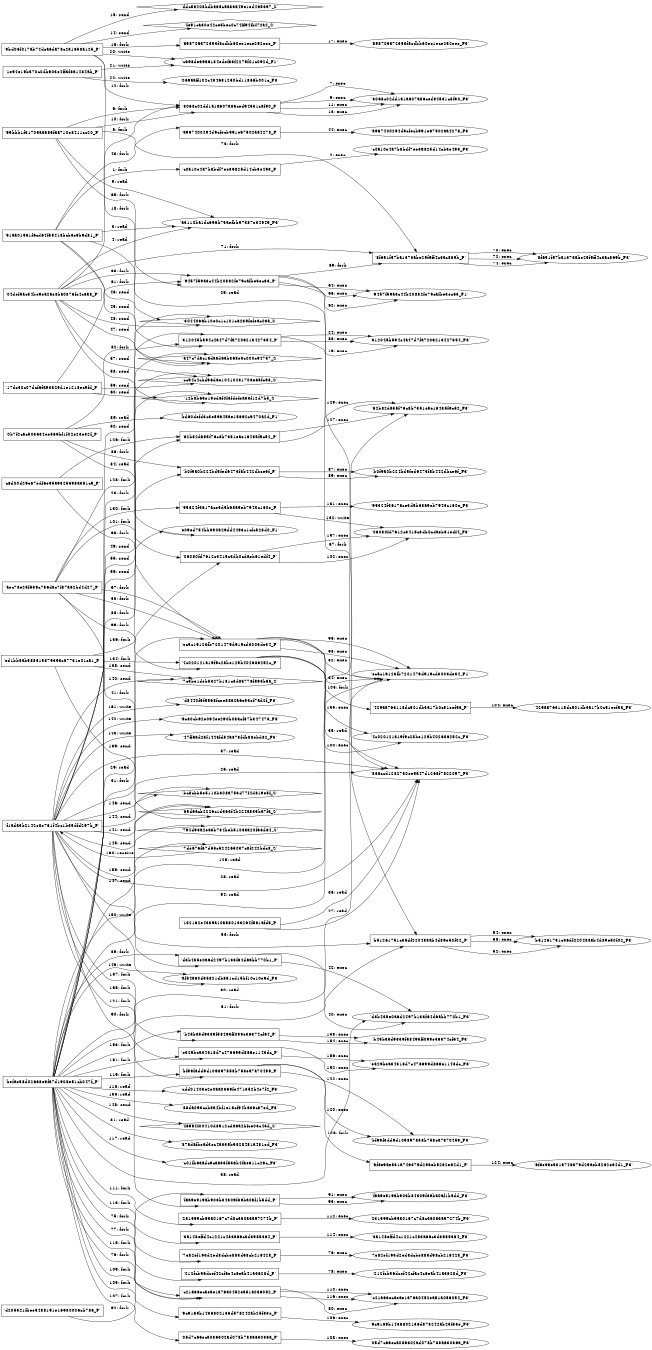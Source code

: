 digraph "D:\Learning\Paper\apt\基于CTI的攻击预警\Dataset\攻击图\ASGfromALLCTI\Microsoft Patch Tuesday - October 2017.dot" {
rankdir="LR"
size="9"
fixedsize="false"
splines="true"
nodesep=0.3
ranksep=0
fontsize=10
overlap="scalexy"
engine= "neato"
	"'91aa01561f6cd64f55418bcbac9b9d81_P'" [node_type=Process shape=box]
	"'c0a10e4a7b8bdf7ee39825d14cb3e493_P'" [node_type=Process shape=box]
	"'91aa01561f6cd64f55418bcbac9b9d81_P'" -> "'c0a10e4a7b8bdf7ee39825d14cb3e493_P'" [label="1: fork"]
	"'c0a10e4a7b8bdf7ee39825d14cb3e493_P'" [node_type=Process shape=box]
	"'c0a10e4a7b8bdf7ee39825d14cb3e493_F3'" [node_type=File shape=ellipse]
	"'c0a10e4a7b8bdf7ee39825d14cb3e493_P'" -> "'c0a10e4a7b8bdf7ee39825d14cb3e493_F3'" [label="2: exec"]
	"'a3110ba1dc696b75aefbb97387e34949_F3'" [node_type=file shape=ellipse]
	"'91aa01561f6cd64f55418bcbac9b9d81_P'" [node_type=Process shape=box]
	"'91aa01561f6cd64f55418bcbac9b9d81_P'" -> "'a3110ba1dc696b75aefbb97387e34949_F3'" [label="3: read"]
	"'a3110ba1dc696b75aefbb97387e34949_F3'" [node_type=file shape=ellipse]
	"'04def5ac34be9ea2ae8ba0876fc4c6a8_P'" [node_type=Process shape=box]
	"'04def5ac34be9ea2ae8ba0876fc4c6a8_P'" -> "'a3110ba1dc696b75aefbb97387e34949_F3'" [label="4: read"]
	"'a3110ba1dc696b75aefbb97387e34949_F3'" [node_type=file shape=ellipse]
	"'99bbb1f31705aa985faa710e8411cc20_P'" [node_type=Process shape=box]
	"'99bbb1f31705aa985faa710e8411cc20_P'" -> "'a3110ba1dc696b75aefbb97387e34949_F3'" [label="5: read"]
	"'99bbb1f31705aa985faa710e8411cc20_P'" [node_type=Process shape=box]
	"'3068c02dd1a1a607a86ced94531c8f90_P'" [node_type=Process shape=box]
	"'99bbb1f31705aa985faa710e8411cc20_P'" -> "'3068c02dd1a1a607a86ced94531c8f90_P'" [label="6: fork"]
	"'3068c02dd1a1a607a86ced94531c8f90_P'" [node_type=Process shape=box]
	"'3068c02dd1a1a607a86ced94531c8f90_F3'" [node_type=File shape=ellipse]
	"'3068c02dd1a1a607a86ced94531c8f90_P'" -> "'3068c02dd1a1a607a86ced94531c8f90_F3'" [label="7: exec"]
	"'04def5ac34be9ea2ae8ba0876fc4c6a8_P'" [node_type=Process shape=box]
	"'3068c02dd1a1a607a86ced94531c8f90_P'" [node_type=Process shape=box]
	"'04def5ac34be9ea2ae8ba0876fc4c6a8_P'" -> "'3068c02dd1a1a607a86ced94531c8f90_P'" [label="8: fork"]
	"'3068c02dd1a1a607a86ced94531c8f90_P'" [node_type=Process shape=box]
	"'3068c02dd1a1a607a86ced94531c8f90_F3'" [node_type=File shape=ellipse]
	"'3068c02dd1a1a607a86ced94531c8f90_P'" -> "'3068c02dd1a1a607a86ced94531c8f90_F3'" [label="9: exec"]
	"'99bbb1f31705aa985faa710e8411cc20_P'" [node_type=Process shape=box]
	"'3068c02dd1a1a607a86ced94531c8f90_P'" [node_type=Process shape=box]
	"'99bbb1f31705aa985faa710e8411cc20_P'" -> "'3068c02dd1a1a607a86ced94531c8f90_P'" [label="10: fork"]
	"'3068c02dd1a1a607a86ced94531c8f90_P'" [node_type=Process shape=box]
	"'3068c02dd1a1a607a86ced94531c8f90_F3'" [node_type=File shape=ellipse]
	"'3068c02dd1a1a607a86ced94531c8f90_P'" -> "'3068c02dd1a1a607a86ced94531c8f90_F3'" [label="11: exec"]
	"'9bd06f017ab74dca6da78c231658a125_P'" [node_type=Process shape=box]
	"'3068c02dd1a1a607a86ced94531c8f90_P'" [node_type=Process shape=box]
	"'9bd06f017ab74dca6da78c231658a125_P'" -> "'3068c02dd1a1a607a86ced94531c8f90_P'" [label="12: fork"]
	"'3068c02dd1a1a607a86ced94531c8f90_P'" [node_type=Process shape=box]
	"'3068c02dd1a1a607a86ced94531c8f90_F3'" [node_type=File shape=ellipse]
	"'3068c02dd1a1a607a86ced94531c8f90_P'" -> "'3068c02dd1a1a607a86ced94531c8f90_F3'" [label="13: exec"]
	"'fe91ca30e42ce5bec0c74ff94fbf72a2_S'" [node_type=Socket shape=diamond]
	"'9bd06f017ab74dca6da78c231658a125_P'" [node_type=Process shape=box]
	"'9bd06f017ab74dca6da78c231658a125_P'" -> "'fe91ca30e42ce5bec0c74ff94fbf72a2_S'" [label="14: send"]
	"'ddc5a408bdba65c5a83a49e1ed465397_S'" [node_type=Socket shape=diamond]
	"'9bd06f017ab74dca6da78c231658a125_P'" [node_type=Process shape=box]
	"'9bd06f017ab74dca6da78c231658a125_P'" -> "'ddc5a408bdba65c5a83a49e1ed465397_S'" [label="15: send"]
	"'9bd06f017ab74dca6da78c231658a125_P'" [node_type=Process shape=box]
	"'a98706a72353f8cdbb60ee1ece252eee_P'" [node_type=Process shape=box]
	"'9bd06f017ab74dca6da78c231658a125_P'" -> "'a98706a72353f8cdbb60ee1ece252eee_P'" [label="16: fork"]
	"'a98706a72353f8cdbb60ee1ece252eee_P'" [node_type=Process shape=box]
	"'a98706a72353f8cdbb60ee1ece252eee_F3'" [node_type=File shape=ellipse]
	"'a98706a72353f8cdbb60ee1ece252eee_P'" -> "'a98706a72353f8cdbb60ee1ece252eee_F3'" [label="17: exec"]
	"'9bd06f017ab74dca6da78c231658a125_P'" [node_type=Process shape=box]
	"'312045b594c4a47d7fa7206213427354_P'" [node_type=Process shape=box]
	"'9bd06f017ab74dca6da78c231658a125_P'" -> "'312045b594c4a47d7fa7206213427354_P'" [label="18: fork"]
	"'312045b594c4a47d7fa7206213427354_P'" [node_type=Process shape=box]
	"'312045b594c4a47d7fa7206213427354_F3'" [node_type=File shape=ellipse]
	"'312045b594c4a47d7fa7206213427354_P'" -> "'312045b594c4a47d7fa7206213427354_F3'" [label="19: exec"]
	"'c698de69a6184edefa3f2279f01c092d_F1'" [node_type=file shape=ellipse]
	"'9bd06f017ab74dca6da78c231658a125_P'" [node_type=Process shape=box]
	"'9bd06f017ab74dca6da78c231658a125_P'" -> "'c698de69a6184edefa3f2279f01c092d_F1'" [label="20: write"]
	"'c698de69a6184edefa3f2279f01c092d_F1'" [node_type=file shape=ellipse]
	"'1e94e19b570c0db603e4ff3f8a1484ab_P'" [node_type=Process shape=box]
	"'1e94e19b570c0db603e4ff3f8a1484ab_P'" -> "'c698de69a6184edefa3f2279f01c092d_F1'" [label="21: write"]
	"'069aaff102c434681250bd11866b001c_F3'" [node_type=file shape=ellipse]
	"'1e94e19b570c0db603e4ff3f8a1484ab_P'" [node_type=Process shape=box]
	"'1e94e19b570c0db603e4ff3f8a1484ab_P'" -> "'069aaff102c434681250bd11866b001c_F3'" [label="22: write"]
	"'befae58d02668e9fa7d1908e51cb047f_P'" [node_type=Process shape=box]
	"'312045b594c4a47d7fa7206213427354_P'" [node_type=Process shape=box]
	"'befae58d02668e9fa7d1908e51cb047f_P'" -> "'312045b594c4a47d7fa7206213427354_P'" [label="23: fork"]
	"'312045b594c4a47d7fa7206213427354_P'" [node_type=Process shape=box]
	"'312045b594c4a47d7fa7206213427354_F3'" [node_type=File shape=ellipse]
	"'312045b594c4a47d7fa7206213427354_P'" -> "'312045b594c4a47d7fa7206213427354_F3'" [label="24: exec"]
	"'836ccd1282730ee9a47d1268f7822097_F3'" [node_type=file shape=ellipse]
	"'91aa01561f6cd64f55418bcbac9b9d81_P'" [node_type=Process shape=box]
	"'91aa01561f6cd64f55418bcbac9b9d81_P'" -> "'836ccd1282730ee9a47d1268f7822097_F3'" [label="25: read"]
	"'836ccd1282730ee9a47d1268f7822097_F3'" [node_type=file shape=ellipse]
	"'f1ada3b2142e8e761f4bc1b35dfd297b_P'" [node_type=Process shape=box]
	"'f1ada3b2142e8e761f4bc1b35dfd297b_P'" -> "'836ccd1282730ee9a47d1268f7822097_F3'" [label="26: read"]
	"'836ccd1282730ee9a47d1268f7822097_F3'" [node_type=file shape=ellipse]
	"'132162e4339a10a580133264f5a1afd5_P'" [node_type=Process shape=box]
	"'132162e4339a10a580133264f5a1afd5_P'" -> "'836ccd1282730ee9a47d1268f7822097_F3'" [label="27: read"]
	"'836ccd1282730ee9a47d1268f7822097_F3'" [node_type=file shape=ellipse]
	"'f1ada3b2142e8e761f4bc1b35dfd297b_P'" [node_type=Process shape=box]
	"'f1ada3b2142e8e761f4bc1b35dfd297b_P'" -> "'836ccd1282730ee9a47d1268f7822097_F3'" [label="28: read"]
	"'e09ed754bb890529dd4493c1cfc528d0_F1'" [node_type=file shape=ellipse]
	"'befae58d02668e9fa7d1908e51cb047f_P'" [node_type=Process shape=box]
	"'befae58d02668e9fa7d1908e51cb047f_P'" -> "'e09ed754bb890529dd4493c1cfc528d0_F1'" [label="29: read"]
	"'ec5c19123fb7201479d919cd3003de34_F1'" [node_type=file shape=ellipse]
	"'befae58d02668e9fa7d1908e51cb047f_P'" [node_type=Process shape=box]
	"'befae58d02668e9fa7d1908e51cb047f_P'" -> "'ec5c19123fb7201479d919cd3003de34_F1'" [label="30: read"]
	"'befae58d02668e9fa7d1908e51cb047f_P'" [node_type=Process shape=box]
	"'ec5c19123fb7201479d919cd3003de34_P'" [node_type=Process shape=box]
	"'befae58d02668e9fa7d1908e51cb047f_P'" -> "'ec5c19123fb7201479d919cd3003de34_P'" [label="31: fork"]
	"'ec5c19123fb7201479d919cd3003de34_P'" [node_type=Process shape=box]
	"'ec5c19123fb7201479d919cd3003de34_F1'" [node_type=File shape=ellipse]
	"'ec5c19123fb7201479d919cd3003de34_P'" -> "'ec5c19123fb7201479d919cd3003de34_F1'" [label="32: exec"]
	"'aec78e25f539c756dac7f87a62bd4d27_P'" [node_type=Process shape=box]
	"'ec5c19123fb7201479d919cd3003de34_P'" [node_type=Process shape=box]
	"'aec78e25f539c756dac7f87a62bd4d27_P'" -> "'ec5c19123fb7201479d919cd3003de34_P'" [label="33: fork"]
	"'ec5c19123fb7201479d919cd3003de34_P'" [node_type=Process shape=box]
	"'ec5c19123fb7201479d919cd3003de34_F1'" [node_type=File shape=ellipse]
	"'ec5c19123fb7201479d919cd3003de34_P'" -> "'ec5c19123fb7201479d919cd3003de34_F1'" [label="34: exec"]
	"'836ccd1282730ee9a47d1268f7822097_F3'" [node_type=file shape=ellipse]
	"'ec5c19123fb7201479d919cd3003de34_P'" [node_type=Process shape=box]
	"'ec5c19123fb7201479d919cd3003de34_P'" -> "'836ccd1282730ee9a47d1268f7822097_F3'" [label="35: read"]
	"'836ccd1282730ee9a47d1268f7822097_F3'" [node_type=file shape=ellipse]
	"'132162e4339a10a580133264f5a1afd5_P'" [node_type=Process shape=box]
	"'132162e4339a10a580133264f5a1afd5_P'" -> "'836ccd1282730ee9a47d1268f7822097_F3'" [label="36: read"]
	"'836ccd1282730ee9a47d1268f7822097_F3'" [node_type=file shape=ellipse]
	"'f1ada3b2142e8e761f4bc1b35dfd297b_P'" [node_type=Process shape=box]
	"'f1ada3b2142e8e761f4bc1b35dfd297b_P'" -> "'836ccd1282730ee9a47d1268f7822097_F3'" [label="37: read"]
	"'d3b435e0a6d2497b133f64d6abb770b1_F3'" [node_type=file shape=ellipse]
	"'befae58d02668e9fa7d1908e51cb047f_P'" [node_type=Process shape=box]
	"'befae58d02668e9fa7d1908e51cb047f_P'" -> "'d3b435e0a6d2497b133f64d6abb770b1_F3'" [label="38: read"]
	"'befae58d02668e9fa7d1908e51cb047f_P'" [node_type=Process shape=box]
	"'d3b435e0a6d2497b133f64d6abb770b1_P'" [node_type=Process shape=box]
	"'befae58d02668e9fa7d1908e51cb047f_P'" -> "'d3b435e0a6d2497b133f64d6abb770b1_P'" [label="39: fork"]
	"'d3b435e0a6d2497b133f64d6abb770b1_P'" [node_type=Process shape=box]
	"'d3b435e0a6d2497b133f64d6abb770b1_F3'" [node_type=File shape=ellipse]
	"'d3b435e0a6d2497b133f64d6abb770b1_P'" -> "'d3b435e0a6d2497b133f64d6abb770b1_F3'" [label="40: exec"]
	"'aec78e25f539c756dac7f87a62bd4d27_P'" [node_type=Process shape=box]
	"'d3b435e0a6d2497b133f64d6abb770b1_P'" [node_type=Process shape=box]
	"'aec78e25f539c756dac7f87a62bd4d27_P'" -> "'d3b435e0a6d2497b133f64d6abb770b1_P'" [label="41: fork"]
	"'d3b435e0a6d2497b133f64d6abb770b1_P'" [node_type=Process shape=box]
	"'d3b435e0a6d2497b133f64d6abb770b1_F3'" [node_type=File shape=ellipse]
	"'d3b435e0a6d2497b133f64d6abb770b1_P'" -> "'d3b435e0a6d2497b133f64d6abb770b1_F3'" [label="42: exec"]
	"'91aa01561f6cd64f55418bcbac9b9d81_P'" [node_type=Process shape=box]
	"'a967400294d9cfecb991e67502aa4278_P'" [node_type=Process shape=box]
	"'91aa01561f6cd64f55418bcbac9b9d81_P'" -> "'a967400294d9cfecb991e67502aa4278_P'" [label="43: fork"]
	"'a967400294d9cfecb991e67502aa4278_P'" [node_type=Process shape=box]
	"'a967400294d9cfecb991e67502aa4278_F3'" [node_type=File shape=ellipse]
	"'a967400294d9cfecb991e67502aa4278_P'" -> "'a967400294d9cfecb991e67502aa4278_F3'" [label="44: exec"]
	"'a47c7dac1adaad6ab868e3c000c94737_S'" [node_type=Socket shape=diamond]
	"'91aa01561f6cd64f55418bcbac9b9d81_P'" [node_type=Process shape=box]
	"'91aa01561f6cd64f55418bcbac9b9d81_P'" -> "'a47c7dac1adaad6ab868e3c000c94737_S'" [label="45: send"]
	"'3044066b10e0c1c101c6239fefeac03a_S'" [node_type=Socket shape=diamond]
	"'91aa01561f6cd64f55418bcbac9b9d81_P'" [node_type=Process shape=box]
	"'91aa01561f6cd64f55418bcbac9b9d81_P'" -> "'3044066b10e0c1c101c6239fefeac03a_S'" [label="46: send"]
	"'a47c7dac1adaad6ab868e3c000c94737_S'" [node_type=Socket shape=diamond]
	"'04def5ac34be9ea2ae8ba0876fc4c6a8_P'" [node_type=Process shape=box]
	"'04def5ac34be9ea2ae8ba0876fc4c6a8_P'" -> "'a47c7dac1adaad6ab868e3c000c94737_S'" [label="47: send"]
	"'3044066b10e0c1c101c6239fefeac03a_S'" [node_type=Socket shape=diamond]
	"'04def5ac34be9ea2ae8ba0876fc4c6a8_P'" [node_type=Process shape=box]
	"'04def5ac34be9ea2ae8ba0876fc4c6a8_P'" -> "'3044066b10e0c1c101c6239fefeac03a_S'" [label="48: send"]
	"'a47c7dac1adaad6ab868e3c000c94737_S'" [node_type=Socket shape=diamond]
	"'befae58d02668e9fa7d1908e51cb047f_P'" [node_type=Process shape=box]
	"'befae58d02668e9fa7d1908e51cb047f_P'" -> "'a47c7dac1adaad6ab868e3c000c94737_S'" [label="49: send"]
	"'3044066b10e0c1c101c6239fefeac03a_S'" [node_type=Socket shape=diamond]
	"'befae58d02668e9fa7d1908e51cb047f_P'" [node_type=Process shape=box]
	"'befae58d02668e9fa7d1908e51cb047f_P'" -> "'3044066b10e0c1c101c6239fefeac03a_S'" [label="50: send"]
	"'befae58d02668e9fa7d1908e51cb047f_P'" [node_type=Process shape=box]
	"'b51261751c36df220488ab4d89e50f02_P'" [node_type=Process shape=box]
	"'befae58d02668e9fa7d1908e51cb047f_P'" -> "'b51261751c36df220488ab4d89e50f02_P'" [label="51: fork"]
	"'b51261751c36df220488ab4d89e50f02_P'" [node_type=Process shape=box]
	"'b51261751c36df220488ab4d89e50f02_F3'" [node_type=File shape=ellipse]
	"'b51261751c36df220488ab4d89e50f02_P'" -> "'b51261751c36df220488ab4d89e50f02_F3'" [label="52: exec"]
	"'f1ada3b2142e8e761f4bc1b35dfd297b_P'" [node_type=Process shape=box]
	"'b51261751c36df220488ab4d89e50f02_P'" [node_type=Process shape=box]
	"'f1ada3b2142e8e761f4bc1b35dfd297b_P'" -> "'b51261751c36df220488ab4d89e50f02_P'" [label="53: fork"]
	"'b51261751c36df220488ab4d89e50f02_P'" [node_type=Process shape=box]
	"'b51261751c36df220488ab4d89e50f02_F3'" [node_type=File shape=ellipse]
	"'b51261751c36df220488ab4d89e50f02_P'" -> "'b51261751c36df220488ab4d89e50f02_F3'" [label="54: exec"]
	"'cc94c4cbd96d6e10410231708e65fc98_S'" [node_type=Socket shape=diamond]
	"'f1ada3b2142e8e761f4bc1b35dfd297b_P'" [node_type=Process shape=box]
	"'f1ada3b2142e8e761f4bc1b35dfd297b_P'" -> "'cc94c4cbd96d6e10410231708e65fc98_S'" [label="55: send"]
	"'12b8b65e19ed6f0f3fdefea33f12d7b5_S'" [node_type=Socket shape=diamond]
	"'f1ada3b2142e8e761f4bc1b35dfd297b_P'" [node_type=Process shape=box]
	"'f1ada3b2142e8e761f4bc1b35dfd297b_P'" -> "'12b8b65e19ed6f0f3fdefea33f12d7b5_S'" [label="56: send"]
	"'cc94c4cbd96d6e10410231708e65fc98_S'" [node_type=Socket shape=diamond]
	"'04def5ac34be9ea2ae8ba0876fc4c6a8_P'" [node_type=Process shape=box]
	"'04def5ac34be9ea2ae8ba0876fc4c6a8_P'" -> "'cc94c4cbd96d6e10410231708e65fc98_S'" [label="57: send"]
	"'12b8b65e19ed6f0f3fdefea33f12d7b5_S'" [node_type=Socket shape=diamond]
	"'04def5ac34be9ea2ae8ba0876fc4c6a8_P'" [node_type=Process shape=box]
	"'04def5ac34be9ea2ae8ba0876fc4c6a8_P'" -> "'12b8b65e19ed6f0f3fdefea33f12d7b5_S'" [label="58: send"]
	"'cc94c4cbd96d6e10410231708e65fc98_S'" [node_type=Socket shape=diamond]
	"'17dc30c07dcf6fa93825d1e1218ec9fd_P'" [node_type=Process shape=box]
	"'17dc30c07dcf6fa93825d1e1218ec9fd_P'" -> "'cc94c4cbd96d6e10410231708e65fc98_S'" [label="59: send"]
	"'12b8b65e19ed6f0f3fdefea33f12d7b5_S'" [node_type=Socket shape=diamond]
	"'17dc30c07dcf6fa93825d1e1218ec9fd_P'" [node_type=Process shape=box]
	"'17dc30c07dcf6fa93825d1e1218ec9fd_P'" -> "'12b8b65e19ed6f0f3fdefea33f12d7b5_S'" [label="60: send"]
	"'17dc30c07dcf6fa93825d1e1218ec9fd_P'" [node_type=Process shape=box]
	"'9457f59a3c44b20882fe79cafbe3ec63_P'" [node_type=Process shape=box]
	"'17dc30c07dcf6fa93825d1e1218ec9fd_P'" -> "'9457f59a3c44b20882fe79cafbe3ec63_P'" [label="61: fork"]
	"'9457f59a3c44b20882fe79cafbe3ec63_P'" [node_type=Process shape=box]
	"'9457f59a3c44b20882fe79cafbe3ec63_F1'" [node_type=File shape=ellipse]
	"'9457f59a3c44b20882fe79cafbe3ec63_P'" -> "'9457f59a3c44b20882fe79cafbe3ec63_F1'" [label="62: exec"]
	"'04def5ac34be9ea2ae8ba0876fc4c6a8_P'" [node_type=Process shape=box]
	"'9457f59a3c44b20882fe79cafbe3ec63_P'" [node_type=Process shape=box]
	"'04def5ac34be9ea2ae8ba0876fc4c6a8_P'" -> "'9457f59a3c44b20882fe79cafbe3ec63_P'" [label="63: fork"]
	"'9457f59a3c44b20882fe79cafbe3ec63_P'" [node_type=Process shape=box]
	"'9457f59a3c44b20882fe79cafbe3ec63_F1'" [node_type=File shape=ellipse]
	"'9457f59a3c44b20882fe79cafbe3ec63_P'" -> "'9457f59a3c44b20882fe79cafbe3ec63_F1'" [label="64: exec"]
	"'99bbb1f31705aa985faa710e8411cc20_P'" [node_type=Process shape=box]
	"'9457f59a3c44b20882fe79cafbe3ec63_P'" [node_type=Process shape=box]
	"'99bbb1f31705aa985faa710e8411cc20_P'" -> "'9457f59a3c44b20882fe79cafbe3ec63_P'" [label="65: fork"]
	"'9457f59a3c44b20882fe79cafbe3ec63_P'" [node_type=Process shape=box]
	"'9457f59a3c44b20882fe79cafbe3ec63_F1'" [node_type=File shape=ellipse]
	"'9457f59a3c44b20882fe79cafbe3ec63_P'" -> "'9457f59a3c44b20882fe79cafbe3ec63_F1'" [label="66: exec"]
	"'9457f59a3c44b20882fe79cafbe3ec63_P'" [node_type=Process shape=box]
	"'b51261751c36df220488ab4d89e50f02_P'" [node_type=Process shape=box]
	"'9457f59a3c44b20882fe79cafbe3ec63_P'" -> "'b51261751c36df220488ab4d89e50f02_P'" [label="67: fork"]
	"'b51261751c36df220488ab4d89e50f02_P'" [node_type=Process shape=box]
	"'b51261751c36df220488ab4d89e50f02_F3'" [node_type=File shape=ellipse]
	"'b51261751c36df220488ab4d89e50f02_P'" -> "'b51261751c36df220488ab4d89e50f02_F3'" [label="68: exec"]
	"'9457f59a3c44b20882fe79cafbe3ec63_P'" [node_type=Process shape=box]
	"'8f651f57ba1373abe25f9ff4c3ac869b_P'" [node_type=Process shape=box]
	"'9457f59a3c44b20882fe79cafbe3ec63_P'" -> "'8f651f57ba1373abe25f9ff4c3ac869b_P'" [label="69: fork"]
	"'8f651f57ba1373abe25f9ff4c3ac869b_P'" [node_type=Process shape=box]
	"'8f651f57ba1373abe25f9ff4c3ac869b_F3'" [node_type=File shape=ellipse]
	"'8f651f57ba1373abe25f9ff4c3ac869b_P'" -> "'8f651f57ba1373abe25f9ff4c3ac869b_F3'" [label="70: exec"]
	"'04def5ac34be9ea2ae8ba0876fc4c6a8_P'" [node_type=Process shape=box]
	"'8f651f57ba1373abe25f9ff4c3ac869b_P'" [node_type=Process shape=box]
	"'04def5ac34be9ea2ae8ba0876fc4c6a8_P'" -> "'8f651f57ba1373abe25f9ff4c3ac869b_P'" [label="71: fork"]
	"'8f651f57ba1373abe25f9ff4c3ac869b_P'" [node_type=Process shape=box]
	"'8f651f57ba1373abe25f9ff4c3ac869b_F3'" [node_type=File shape=ellipse]
	"'8f651f57ba1373abe25f9ff4c3ac869b_P'" -> "'8f651f57ba1373abe25f9ff4c3ac869b_F3'" [label="72: exec"]
	"'99bbb1f31705aa985faa710e8411cc20_P'" [node_type=Process shape=box]
	"'8f651f57ba1373abe25f9ff4c3ac869b_P'" [node_type=Process shape=box]
	"'99bbb1f31705aa985faa710e8411cc20_P'" -> "'8f651f57ba1373abe25f9ff4c3ac869b_P'" [label="73: fork"]
	"'8f651f57ba1373abe25f9ff4c3ac869b_P'" [node_type=Process shape=box]
	"'8f651f57ba1373abe25f9ff4c3ac869b_F3'" [node_type=File shape=ellipse]
	"'8f651f57ba1373abe25f9ff4c3ac869b_P'" -> "'8f651f57ba1373abe25f9ff4c3ac869b_F3'" [label="74: exec"]
	"'befae58d02668e9fa7d1908e51cb047f_P'" [node_type=Process shape=box]
	"'7e82ef193d2ed8dcbe883d98cb216428_P'" [node_type=Process shape=box]
	"'befae58d02668e9fa7d1908e51cb047f_P'" -> "'7e82ef193d2ed8dcbe883d98cb216428_P'" [label="75: fork"]
	"'7e82ef193d2ed8dcbe883d98cb216428_P'" [node_type=Process shape=box]
	"'7e82ef193d2ed8dcbe883d98cb216428_F3'" [node_type=File shape=ellipse]
	"'7e82ef193d2ed8dcbe883d98cb216428_P'" -> "'7e82ef193d2ed8dcbe883d98cb216428_F3'" [label="76: exec"]
	"'befae58d02668e9fa7d1908e51cb047f_P'" [node_type=Process shape=box]
	"'212fcb96dcef42cfae4c6eab41a3628d_P'" [node_type=Process shape=box]
	"'befae58d02668e9fa7d1908e51cb047f_P'" -> "'212fcb96dcef42cfae4c6eab41a3628d_P'" [label="77: fork"]
	"'212fcb96dcef42cfae4c6eab41a3628d_P'" [node_type=Process shape=box]
	"'212fcb96dcef42cfae4c6eab41a3628d_F3'" [node_type=File shape=ellipse]
	"'212fcb96dcef42cfae4c6eab41a3628d_P'" -> "'212fcb96dcef42cfae4c6eab41a3628d_F3'" [label="78: exec"]
	"'befae58d02668e9fa7d1908e51cb047f_P'" [node_type=Process shape=box]
	"'c21a66ecaeae1a76a0452ea51a056052_P'" [node_type=Process shape=box]
	"'befae58d02668e9fa7d1908e51cb047f_P'" -> "'c21a66ecaeae1a76a0452ea51a056052_P'" [label="79: fork"]
	"'c21a66ecaeae1a76a0452ea51a056052_P'" [node_type=Process shape=box]
	"'c21a66ecaeae1a76a0452ea51a056052_F3'" [node_type=File shape=ellipse]
	"'c21a66ecaeae1a76a0452ea51a056052_P'" -> "'c21a66ecaeae1a76a0452ea51a056052_F3'" [label="80: exec"]
	"'87adafbead3ec4a339b9828481a481ed_F3'" [node_type=file shape=ellipse]
	"'befae58d02668e9fa7d1908e51cb047f_P'" [node_type=Process shape=box]
	"'befae58d02668e9fa7d1908e51cb047f_P'" -> "'87adafbead3ec4a339b9828481a481ed_F3'" [label="81: read"]
	"'0b7f2cac503634ee569bf1f02e23e32f_P'" [node_type=Process shape=box]
	"'312045b594c4a47d7fa7206213427354_P'" [node_type=Process shape=box]
	"'0b7f2cac503634ee569bf1f02e23e32f_P'" -> "'312045b594c4a47d7fa7206213427354_P'" [label="82: fork"]
	"'312045b594c4a47d7fa7206213427354_P'" [node_type=Process shape=box]
	"'312045b594c4a47d7fa7206213427354_F3'" [node_type=File shape=ellipse]
	"'312045b594c4a47d7fa7206213427354_P'" -> "'312045b594c4a47d7fa7206213427354_F3'" [label="83: exec"]
	"'e09ed754bb890529dd4493c1cfc528d0_F1'" [node_type=file shape=ellipse]
	"'0b7f2cac503634ee569bf1f02e23e32f_P'" [node_type=Process shape=box]
	"'0b7f2cac503634ee569bf1f02e23e32f_P'" -> "'e09ed754bb890529dd4493c1cfc528d0_F1'" [label="84: read"]
	"'bd60defd3c3e59a45ae15692c9470a2d_F1'" [node_type=file shape=ellipse]
	"'0b7f2cac503634ee569bf1f02e23e32f_P'" [node_type=Process shape=box]
	"'0b7f2cac503634ee569bf1f02e23e32f_P'" -> "'bd60defd3c3e59a45ae15692c9470a2d_F1'" [label="85: read"]
	"'0b7f2cac503634ee569bf1f02e23e32f_P'" [node_type=Process shape=box]
	"'b0f9a0b224bd5fed6473f8b442dbce6f_P'" [node_type=Process shape=box]
	"'0b7f2cac503634ee569bf1f02e23e32f_P'" -> "'b0f9a0b224bd5fed6473f8b442dbce6f_P'" [label="86: fork"]
	"'b0f9a0b224bd5fed6473f8b442dbce6f_P'" [node_type=Process shape=box]
	"'b0f9a0b224bd5fed6473f8b442dbce6f_F3'" [node_type=File shape=ellipse]
	"'b0f9a0b224bd5fed6473f8b442dbce6f_P'" -> "'b0f9a0b224bd5fed6473f8b442dbce6f_F3'" [label="87: exec"]
	"'f1ada3b2142e8e761f4bc1b35dfd297b_P'" [node_type=Process shape=box]
	"'b0f9a0b224bd5fed6473f8b442dbce6f_P'" [node_type=Process shape=box]
	"'f1ada3b2142e8e761f4bc1b35dfd297b_P'" -> "'b0f9a0b224bd5fed6473f8b442dbce6f_P'" [label="88: fork"]
	"'b0f9a0b224bd5fed6473f8b442dbce6f_P'" [node_type=Process shape=box]
	"'b0f9a0b224bd5fed6473f8b442dbce6f_F3'" [node_type=File shape=ellipse]
	"'b0f9a0b224bd5fed6473f8b442dbce6f_P'" -> "'b0f9a0b224bd5fed6473f8b442dbce6f_F3'" [label="89: exec"]
	"'f1ada3b2142e8e761f4bc1b35dfd297b_P'" [node_type=Process shape=box]
	"'faa9e919ab903b84309f39ba0af1b5dd_P'" [node_type=Process shape=box]
	"'f1ada3b2142e8e761f4bc1b35dfd297b_P'" -> "'faa9e919ab903b84309f39ba0af1b5dd_P'" [label="90: fork"]
	"'faa9e919ab903b84309f39ba0af1b5dd_P'" [node_type=Process shape=box]
	"'faa9e919ab903b84309f39ba0af1b5dd_F3'" [node_type=File shape=ellipse]
	"'faa9e919ab903b84309f39ba0af1b5dd_P'" -> "'faa9e919ab903b84309f39ba0af1b5dd_F3'" [label="91: exec"]
	"'d205521fbee5488191e16930006cb786_P'" [node_type=Process shape=box]
	"'faa9e919ab903b84309f39ba0af1b5dd_P'" [node_type=Process shape=box]
	"'d205521fbee5488191e16930006cb786_P'" -> "'faa9e919ab903b84309f39ba0af1b5dd_P'" [label="92: fork"]
	"'faa9e919ab903b84309f39ba0af1b5dd_P'" [node_type=Process shape=box]
	"'faa9e919ab903b84309f39ba0af1b5dd_F3'" [node_type=File shape=ellipse]
	"'faa9e919ab903b84309f39ba0af1b5dd_P'" -> "'faa9e919ab903b84309f39ba0af1b5dd_F3'" [label="93: exec"]
	"'ec5c19123fb7201479d919cd3003de34_F1'" [node_type=file shape=ellipse]
	"'befae58d02668e9fa7d1908e51cb047f_P'" [node_type=Process shape=box]
	"'befae58d02668e9fa7d1908e51cb047f_P'" -> "'ec5c19123fb7201479d919cd3003de34_F1'" [label="94: read"]
	"'c6d00d29e67edf6e95a9325698a351c9_P'" [node_type=Process shape=box]
	"'ec5c19123fb7201479d919cd3003de34_P'" [node_type=Process shape=box]
	"'c6d00d29e67edf6e95a9325698a351c9_P'" -> "'ec5c19123fb7201479d919cd3003de34_P'" [label="95: fork"]
	"'ec5c19123fb7201479d919cd3003de34_P'" [node_type=Process shape=box]
	"'ec5c19123fb7201479d919cd3003de34_F1'" [node_type=File shape=ellipse]
	"'ec5c19123fb7201479d919cd3003de34_P'" -> "'ec5c19123fb7201479d919cd3003de34_F1'" [label="96: exec"]
	"'aec78e25f539c756dac7f87a62bd4d27_P'" [node_type=Process shape=box]
	"'ec5c19123fb7201479d919cd3003de34_P'" [node_type=Process shape=box]
	"'aec78e25f539c756dac7f87a62bd4d27_P'" -> "'ec5c19123fb7201479d919cd3003de34_P'" [label="97: fork"]
	"'ec5c19123fb7201479d919cd3003de34_P'" [node_type=Process shape=box]
	"'ec5c19123fb7201479d919cd3003de34_F1'" [node_type=File shape=ellipse]
	"'ec5c19123fb7201479d919cd3003de34_P'" -> "'ec5c19123fb7201479d919cd3003de34_F1'" [label="98: exec"]
	"'aec78e25f539c756dac7f87a62bd4d27_P'" [node_type=Process shape=box]
	"'4c020121a19f9c28be129b402686252c_P'" [node_type=Process shape=box]
	"'aec78e25f539c756dac7f87a62bd4d27_P'" -> "'4c020121a19f9c28be129b402686252c_P'" [label="99: fork"]
	"'4c020121a19f9c28be129b402686252c_P'" [node_type=Process shape=box]
	"'4c020121a19f9c28be129b402686252c_F3'" [node_type=File shape=ellipse]
	"'4c020121a19f9c28be129b402686252c_P'" -> "'4c020121a19f9c28be129b402686252c_F3'" [label="100: exec"]
	"'aec78e25f539c756dac7f87a62bd4d27_P'" [node_type=Process shape=box]
	"'06080fd7612c3415c3db0cdaeb61edf4_P'" [node_type=Process shape=box]
	"'aec78e25f539c756dac7f87a62bd4d27_P'" -> "'06080fd7612c3415c3db0cdaeb61edf4_P'" [label="101: fork"]
	"'06080fd7612c3415c3db0cdaeb61edf4_P'" [node_type=Process shape=box]
	"'06080fd7612c3415c3db0cdaeb61edf4_F3'" [node_type=File shape=ellipse]
	"'06080fd7612c3415c3db0cdaeb61edf4_P'" -> "'06080fd7612c3415c3db0cdaeb61edf4_F3'" [label="102: exec"]
	"'4c020121a19f9c28be129b402686252c_P'" [node_type=Process shape=box]
	"'429aa763118dc501db3a17b0c51eef5a_P'" [node_type=Process shape=box]
	"'4c020121a19f9c28be129b402686252c_P'" -> "'429aa763118dc501db3a17b0c51eef5a_P'" [label="103: fork"]
	"'429aa763118dc501db3a17b0c51eef5a_P'" [node_type=Process shape=box]
	"'429aa763118dc501db3a17b0c51eef5a_F3'" [node_type=File shape=ellipse]
	"'429aa763118dc501db3a17b0c51eef5a_P'" -> "'429aa763118dc501db3a17b0c51eef5a_F3'" [label="104: exec"]
	"'befae58d02668e9fa7d1908e51cb047f_P'" [node_type=Process shape=box]
	"'9c9169b1436802136d578242ab25f33e_P'" [node_type=Process shape=box]
	"'befae58d02668e9fa7d1908e51cb047f_P'" -> "'9c9169b1436802136d578242ab25f33e_P'" [label="105: fork"]
	"'9c9169b1436802136d578242ab25f33e_P'" [node_type=Process shape=box]
	"'9c9169b1436802136d578242ab25f33e_F3'" [node_type=File shape=ellipse]
	"'9c9169b1436802136d578242ab25f33e_P'" -> "'9c9169b1436802136d578242ab25f33e_F3'" [label="106: exec"]
	"'befae58d02668e9fa7d1908e51cb047f_P'" [node_type=Process shape=box]
	"'05d7c66eca086302ad078b788a63036a_P'" [node_type=Process shape=box]
	"'befae58d02668e9fa7d1908e51cb047f_P'" -> "'05d7c66eca086302ad078b788a63036a_P'" [label="107: fork"]
	"'05d7c66eca086302ad078b788a63036a_P'" [node_type=Process shape=box]
	"'05d7c66eca086302ad078b788a63036a_F3'" [node_type=File shape=ellipse]
	"'05d7c66eca086302ad078b788a63036a_P'" -> "'05d7c66eca086302ad078b788a63036a_F3'" [label="108: exec"]
	"'befae58d02668e9fa7d1908e51cb047f_P'" [node_type=Process shape=box]
	"'c21a66ecaeae1a76a0452ea51a056052_P'" [node_type=Process shape=box]
	"'befae58d02668e9fa7d1908e51cb047f_P'" -> "'c21a66ecaeae1a76a0452ea51a056052_P'" [label="109: fork"]
	"'c21a66ecaeae1a76a0452ea51a056052_P'" [node_type=Process shape=box]
	"'c21a66ecaeae1a76a0452ea51a056052_F3'" [node_type=File shape=ellipse]
	"'c21a66ecaeae1a76a0452ea51a056052_P'" -> "'c21a66ecaeae1a76a0452ea51a056052_F3'" [label="110: exec"]
	"'befae58d02668e9fa7d1908e51cb047f_P'" [node_type=Process shape=box]
	"'231599cb95a0167c7d8c360a3a97274b_P'" [node_type=Process shape=box]
	"'befae58d02668e9fa7d1908e51cb047f_P'" -> "'231599cb95a0167c7d8c360a3a97274b_P'" [label="111: fork"]
	"'231599cb95a0167c7d8c360a3a97274b_P'" [node_type=Process shape=box]
	"'231599cb95a0167c7d8c360a3a97274b_F3'" [node_type=File shape=ellipse]
	"'231599cb95a0167c7d8c360a3a97274b_P'" -> "'231599cb95a0167c7d8c360a3a97274b_F3'" [label="112: exec"]
	"'befae58d02668e9fa7d1908e51cb047f_P'" [node_type=Process shape=box]
	"'3a148effd4c1221c483a66c3d3985364_P'" [node_type=Process shape=box]
	"'befae58d02668e9fa7d1908e51cb047f_P'" -> "'3a148effd4c1221c483a66c3d3985364_P'" [label="113: fork"]
	"'3a148effd4c1221c483a66c3d3985364_P'" [node_type=Process shape=box]
	"'3a148effd4c1221c483a66c3d3985364_F3'" [node_type=File shape=ellipse]
	"'3a148effd4c1221c483a66c3d3985364_P'" -> "'3a148effd4c1221c483a66c3d3985364_F3'" [label="114: exec"]
	"'befae58d02668e9fa7d1908e51cb047f_P'" [node_type=Process shape=box]
	"'c21a66ecaeae1a76a0452ea51a056052_P'" [node_type=Process shape=box]
	"'befae58d02668e9fa7d1908e51cb047f_P'" -> "'c21a66ecaeae1a76a0452ea51a056052_P'" [label="115: fork"]
	"'c21a66ecaeae1a76a0452ea51a056052_P'" [node_type=Process shape=box]
	"'c21a66ecaeae1a76a0452ea51a056052_F3'" [node_type=File shape=ellipse]
	"'c21a66ecaeae1a76a0452ea51a056052_P'" -> "'c21a66ecaeae1a76a0452ea51a056052_F3'" [label="116: exec"]
	"'c01fb6aadc9caa33f536b4fae611c26c_F3'" [node_type=file shape=ellipse]
	"'befae58d02668e9fa7d1908e51cb047f_P'" [node_type=Process shape=box]
	"'befae58d02668e9fa7d1908e51cb047f_P'" -> "'c01fb6aadc9caa33f536b4fae611c26c_F3'" [label="117: read"]
	"'cdd01403e2e0aa0369fe471352b4e7f2_F3'" [node_type=file shape=ellipse]
	"'befae58d02668e9fa7d1908e51cb047f_P'" [node_type=Process shape=box]
	"'befae58d02668e9fa7d1908e51cb047f_P'" -> "'cdd01403e2e0aa0369fe471352b4e7f2_F3'" [label="118: read"]
	"'befae58d02668e9fa7d1908e51cb047f_P'" [node_type=Process shape=box]
	"'bf99f3dd9d109897858b758ea7a70459_P'" [node_type=Process shape=box]
	"'befae58d02668e9fa7d1908e51cb047f_P'" -> "'bf99f3dd9d109897858b758ea7a70459_P'" [label="119: fork"]
	"'bf99f3dd9d109897858b758ea7a70459_P'" [node_type=Process shape=box]
	"'bf99f3dd9d109897858b758ea7a70459_F3'" [node_type=File shape=ellipse]
	"'bf99f3dd9d109897858b758ea7a70459_P'" -> "'bf99f3dd9d109897858b758ea7a70459_F3'" [label="120: exec"]
	"'f1ada3b2142e8e761f4bc1b35dfd297b_P'" [node_type=Process shape=box]
	"'bf99f3dd9d109897858b758ea7a70459_P'" [node_type=Process shape=box]
	"'f1ada3b2142e8e761f4bc1b35dfd297b_P'" -> "'bf99f3dd9d109897858b758ea7a70459_P'" [label="121: fork"]
	"'bf99f3dd9d109897858b758ea7a70459_P'" [node_type=Process shape=box]
	"'bf99f3dd9d109897858b758ea7a70459_F3'" [node_type=File shape=ellipse]
	"'bf99f3dd9d109897858b758ea7a70459_P'" -> "'bf99f3dd9d109897858b758ea7a70459_F3'" [label="122: exec"]
	"'bf99f3dd9d109897858b758ea7a70459_P'" [node_type=Process shape=box]
	"'6fae9ae531a746379d29aeb5262e64d1_P'" [node_type=Process shape=box]
	"'bf99f3dd9d109897858b758ea7a70459_P'" -> "'6fae9ae531a746379d29aeb5262e64d1_P'" [label="123: fork"]
	"'6fae9ae531a746379d29aeb5262e64d1_P'" [node_type=Process shape=box]
	"'6fae9ae531a746379d29aeb5262e64d1_F3'" [node_type=File shape=ellipse]
	"'6fae9ae531a746379d29aeb5262e64d1_P'" -> "'6fae9ae531a746379d29aeb5262e64d1_F3'" [label="124: exec"]
	"'62b82da55f76c8b7351eae16435f9c52_F3'" [node_type=file shape=ellipse]
	"'befae58d02668e9fa7d1908e51cb047f_P'" [node_type=Process shape=box]
	"'befae58d02668e9fa7d1908e51cb047f_P'" -> "'62b82da55f76c8b7351eae16435f9c52_F3'" [label="125: read"]
	"'c6d00d29e67edf6e95a9325698a351c9_P'" [node_type=Process shape=box]
	"'62b82da55f76c8b7351eae16435f9c52_P'" [node_type=Process shape=box]
	"'c6d00d29e67edf6e95a9325698a351c9_P'" -> "'62b82da55f76c8b7351eae16435f9c52_P'" [label="126: fork"]
	"'62b82da55f76c8b7351eae16435f9c52_P'" [node_type=Process shape=box]
	"'62b82da55f76c8b7351eae16435f9c52_F3'" [node_type=File shape=ellipse]
	"'62b82da55f76c8b7351eae16435f9c52_P'" -> "'62b82da55f76c8b7351eae16435f9c52_F3'" [label="127: exec"]
	"'aec78e25f539c756dac7f87a62bd4d27_P'" [node_type=Process shape=box]
	"'62b82da55f76c8b7351eae16435f9c52_P'" [node_type=Process shape=box]
	"'aec78e25f539c756dac7f87a62bd4d27_P'" -> "'62b82da55f76c8b7351eae16435f9c52_P'" [label="128: fork"]
	"'62b82da55f76c8b7351eae16435f9c52_P'" [node_type=Process shape=box]
	"'62b82da55f76c8b7351eae16435f9c52_F3'" [node_type=File shape=ellipse]
	"'62b82da55f76c8b7351eae16435f9c52_P'" -> "'62b82da55f76c8b7351eae16435f9c52_F3'" [label="129: exec"]
	"'aec78e25f539c756dac7f87a62bd4d27_P'" [node_type=Process shape=box]
	"'95324f3617ace3d5b68a9eb7943c160e_P'" [node_type=Process shape=box]
	"'aec78e25f539c756dac7f87a62bd4d27_P'" -> "'95324f3617ace3d5b68a9eb7943c160e_P'" [label="130: fork"]
	"'95324f3617ace3d5b68a9eb7943c160e_P'" [node_type=Process shape=box]
	"'95324f3617ace3d5b68a9eb7943c160e_F3'" [node_type=File shape=ellipse]
	"'95324f3617ace3d5b68a9eb7943c160e_P'" -> "'95324f3617ace3d5b68a9eb7943c160e_F3'" [label="131: exec"]
	"'06080fd7612c3415c3db0cdaeb61edf4_F3'" [node_type=file shape=ellipse]
	"'95324f3617ace3d5b68a9eb7943c160e_P'" [node_type=Process shape=box]
	"'95324f3617ace3d5b68a9eb7943c160e_P'" -> "'06080fd7612c3415c3db0cdaeb61edf4_F3'" [label="132: write"]
	"'88da093ccb8a4bf1e18cf94b636ca7ed_F3'" [node_type=file shape=ellipse]
	"'befae58d02668e9fa7d1908e51cb047f_P'" [node_type=Process shape=box]
	"'befae58d02668e9fa7d1908e51cb047f_P'" -> "'88da093ccb8a4bf1e18cf94b636ca7ed_F3'" [label="133: read"]
	"'ed1bb8ab58831537939ac67731e01ca1_P'" [node_type=Process shape=box]
	"'4c020121a19f9c28be129b402686252c_P'" [node_type=Process shape=box]
	"'ed1bb8ab58831537939ac67731e01ca1_P'" -> "'4c020121a19f9c28be129b402686252c_P'" [label="134: fork"]
	"'4c020121a19f9c28be129b402686252c_P'" [node_type=Process shape=box]
	"'4c020121a19f9c28be129b402686252c_F3'" [node_type=File shape=ellipse]
	"'4c020121a19f9c28be129b402686252c_P'" -> "'4c020121a19f9c28be129b402686252c_F3'" [label="135: exec"]
	"'ed1bb8ab58831537939ac67731e01ca1_P'" [node_type=Process shape=box]
	"'06080fd7612c3415c3db0cdaeb61edf4_P'" [node_type=Process shape=box]
	"'ed1bb8ab58831537939ac67731e01ca1_P'" -> "'06080fd7612c3415c3db0cdaeb61edf4_P'" [label="136: fork"]
	"'06080fd7612c3415c3db0cdaeb61edf4_P'" [node_type=Process shape=box]
	"'06080fd7612c3415c3db0cdaeb61edf4_F3'" [node_type=File shape=ellipse]
	"'06080fd7612c3415c3db0cdaeb61edf4_P'" -> "'06080fd7612c3415c3db0cdaeb61edf4_F3'" [label="137: exec"]
	"'7c5be1deb5327b181c3d8a776f893b6a_S'" [node_type=Socket shape=diamond]
	"'ed1bb8ab58831537939ac67731e01ca1_P'" [node_type=Process shape=box]
	"'ed1bb8ab58831537939ac67731e01ca1_P'" -> "'7c5be1deb5327b181c3d8a776f893b6a_S'" [label="138: send"]
	"'65d6acb2226c1d363f4b224a835ba7fa_S'" [node_type=Socket shape=diamond]
	"'ed1bb8ab58831537939ac67731e01ca1_P'" [node_type=Process shape=box]
	"'ed1bb8ab58831537939ac67731e01ca1_P'" -> "'65d6acb2226c1d363f4b224a835ba7fa_S'" [label="139: send"]
	"'7c5be1deb5327b181c3d8a776f893b6a_S'" [node_type=Socket shape=diamond]
	"'f1ada3b2142e8e761f4bc1b35dfd297b_P'" [node_type=Process shape=box]
	"'f1ada3b2142e8e761f4bc1b35dfd297b_P'" -> "'7c5be1deb5327b181c3d8a776f893b6a_S'" [label="140: send"]
	"'65d6acb2226c1d363f4b224a835ba7fa_S'" [node_type=Socket shape=diamond]
	"'f1ada3b2142e8e761f4bc1b35dfd297b_P'" [node_type=Process shape=box]
	"'f1ada3b2142e8e761f4bc1b35dfd297b_P'" -> "'65d6acb2226c1d363f4b224a835ba7fa_S'" [label="141: send"]
	"'9c80cb92e094ee290b08acf87b347473_F3'" [node_type=file shape=ellipse]
	"'f1ada3b2142e8e761f4bc1b35dfd297b_P'" [node_type=Process shape=box]
	"'f1ada3b2142e8e761f4bc1b35dfd297b_P'" -> "'9c80cb92e094ee290b08acf87b347473_F3'" [label="142: write"]
	"'47ffaad2af144afd54a873fdb88ebd82_F3'" [node_type=file shape=ellipse]
	"'f1ada3b2142e8e761f4bc1b35dfd297b_P'" [node_type=Process shape=box]
	"'f1ada3b2142e8e761f4bc1b35dfd297b_P'" -> "'47ffaad2af144afd54a873fdb88ebd82_F3'" [label="143: write"]
	"'bc8cbb5e5110b308a753d77f4d819e8f_S'" [node_type=Socket shape=diamond]
	"'f1ada3b2142e8e761f4bc1b35dfd297b_P'" [node_type=Process shape=box]
	"'f1ada3b2142e8e761f4bc1b35dfd297b_P'" -> "'bc8cbb5e5110b308a753d77f4d819e8f_S'" [label="144: send"]
	"'794d93a2ea3b784beb5103aa20f68d64_S'" [node_type=Socket shape=diamond]
	"'f1ada3b2142e8e761f4bc1b35dfd297b_P'" [node_type=Process shape=box]
	"'f1ada3b2142e8e761f4bc1b35dfd297b_P'" -> "'794d93a2ea3b784beb5103aa20f68d64_S'" [label="145: send"]
	"'bc8cbb5e5110b308a753d77f4d819e8f_S'" [node_type=Socket shape=diamond]
	"'f1ada3b2142e8e761f4bc1b35dfd297b_P'" [node_type=Process shape=box]
	"'f1ada3b2142e8e761f4bc1b35dfd297b_P'" -> "'bc8cbb5e5110b308a753d77f4d819e8f_S'" [label="146: send"]
	"'65d6acb2226c1d363f4b224a835ba7fa_S'" [node_type=Socket shape=diamond]
	"'befae58d02668e9fa7d1908e51cb047f_P'" [node_type=Process shape=box]
	"'befae58d02668e9fa7d1908e51cb047f_P'" -> "'65d6acb2226c1d363f4b224a835ba7fa_S'" [label="147: send"]
	"'f69a4f00410d8912cd86a2bfce03c43d_S'" [node_type=Socket shape=diamond]
	"'befae58d02668e9fa7d1908e51cb047f_P'" [node_type=Process shape=box]
	"'befae58d02668e9fa7d1908e51cb047f_P'" -> "'f69a4f00410d8912cd86a2bfce03c43d_S'" [label="148: send"]
	"'af54a60d35821db851cd15bf10c10e9d_F3'" [node_type=file shape=ellipse]
	"'befae58d02668e9fa7d1908e51cb047f_P'" [node_type=Process shape=box]
	"'befae58d02668e9fa7d1908e51cb047f_P'" -> "'af54a60d35821db851cd15bf10c10e9d_F3'" [label="149: write"]
	"'af54a60d35821db851cd15bf10c10e9d_F3'" [node_type=file shape=ellipse]
	"'f1ada3b2142e8e761f4bc1b35dfd297b_P'" [node_type=Process shape=box]
	"'f1ada3b2142e8e761f4bc1b35dfd297b_P'" -> "'af54a60d35821db851cd15bf10c10e9d_F3'" [label="150: write"]
	"'befae58d02668e9fa7d1908e51cb047f_P'" [node_type=Process shape=box]
	"'e329bea34318d7c476699d866e1143dc_P'" [node_type=Process shape=box]
	"'befae58d02668e9fa7d1908e51cb047f_P'" -> "'e329bea34318d7c476699d866e1143dc_P'" [label="151: fork"]
	"'e329bea34318d7c476699d866e1143dc_P'" [node_type=Process shape=box]
	"'e329bea34318d7c476699d866e1143dc_F3'" [node_type=File shape=ellipse]
	"'e329bea34318d7c476699d866e1143dc_P'" -> "'e329bea34318d7c476699d866e1143dc_F3'" [label="152: exec"]
	"'befae58d02668e9fa7d1908e51cb047f_P'" [node_type=Process shape=box]
	"'b45ba5d9339f58493ff099e36374cf64_P'" [node_type=Process shape=box]
	"'befae58d02668e9fa7d1908e51cb047f_P'" -> "'b45ba5d9339f58493ff099e36374cf64_P'" [label="153: fork"]
	"'b45ba5d9339f58493ff099e36374cf64_P'" [node_type=Process shape=box]
	"'b45ba5d9339f58493ff099e36374cf64_F3'" [node_type=File shape=ellipse]
	"'b45ba5d9339f58493ff099e36374cf64_P'" -> "'b45ba5d9339f58493ff099e36374cf64_F3'" [label="154: exec"]
	"'f1ada3b2142e8e761f4bc1b35dfd297b_P'" [node_type=Process shape=box]
	"'e329bea34318d7c476699d866e1143dc_P'" [node_type=Process shape=box]
	"'f1ada3b2142e8e761f4bc1b35dfd297b_P'" -> "'e329bea34318d7c476699d866e1143dc_P'" [label="155: fork"]
	"'e329bea34318d7c476699d866e1143dc_P'" [node_type=Process shape=box]
	"'e329bea34318d7c476699d866e1143dc_F3'" [node_type=File shape=ellipse]
	"'e329bea34318d7c476699d866e1143dc_P'" -> "'e329bea34318d7c476699d866e1143dc_F3'" [label="156: exec"]
	"'f1ada3b2142e8e761f4bc1b35dfd297b_P'" [node_type=Process shape=box]
	"'b45ba5d9339f58493ff099e36374cf64_P'" [node_type=Process shape=box]
	"'f1ada3b2142e8e761f4bc1b35dfd297b_P'" -> "'b45ba5d9339f58493ff099e36374cf64_P'" [label="157: fork"]
	"'b45ba5d9339f58493ff099e36374cf64_P'" [node_type=Process shape=box]
	"'b45ba5d9339f58493ff099e36374cf64_F3'" [node_type=File shape=ellipse]
	"'b45ba5d9339f58493ff099e36374cf64_P'" -> "'b45ba5d9339f58493ff099e36374cf64_F3'" [label="158: exec"]
	"'7de676f67d55c524265037c8f242bdc8_S'" [node_type=Socket shape=diamond]
	"'f1ada3b2142e8e761f4bc1b35dfd297b_P'" [node_type=Process shape=box]
	"'f1ada3b2142e8e761f4bc1b35dfd297b_P'" -> "'7de676f67d55c524265037c8f242bdc8_S'" [label="159: send"]
	"'7de676f67d55c524265037c8f242bdc8_S'" -> "'f1ada3b2142e8e761f4bc1b35dfd297b_P'" [label="160: receive"]
	"'d8440f6f5568fcee88a2a6e93ef7ad2f_F3'" [node_type=file shape=ellipse]
	"'f1ada3b2142e8e761f4bc1b35dfd297b_P'" [node_type=Process shape=box]
	"'f1ada3b2142e8e761f4bc1b35dfd297b_P'" -> "'d8440f6f5568fcee88a2a6e93ef7ad2f_F3'" [label="161: write"]
}
